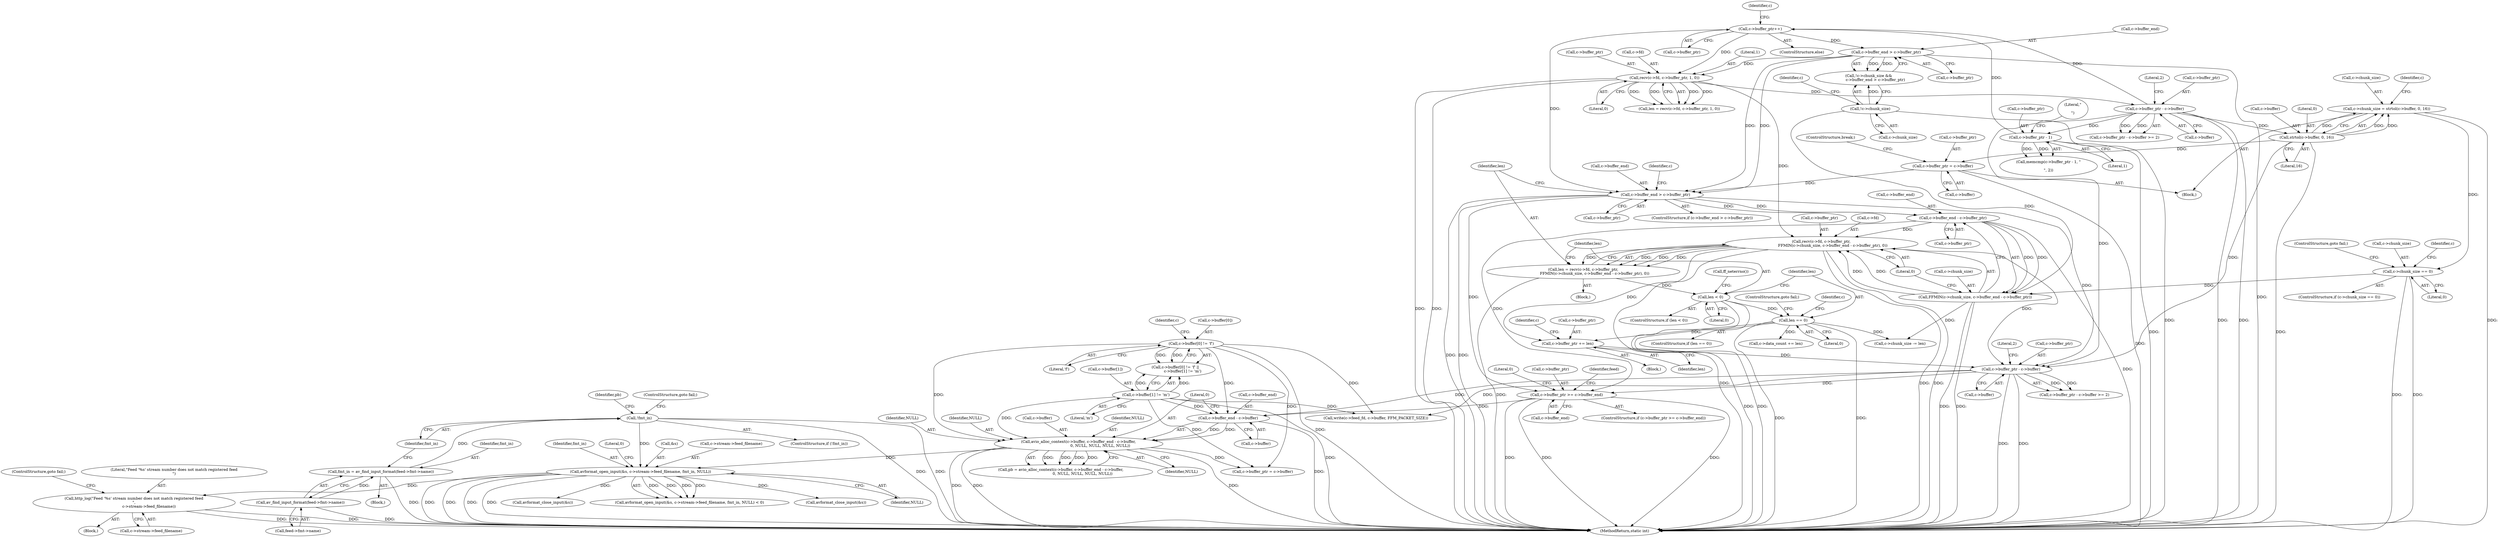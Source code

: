 digraph "0_FFmpeg_a5d25faa3f4b18dac737fdb35d0dd68eb0dc2156@pointer" {
"1000592" [label="(Call,http_log(\"Feed '%s' stream number does not match registered feed\n\",\n                         c->stream->feed_filename))"];
"1000561" [label="(Call,avformat_open_input(&s, c->stream->feed_filename, fmt_in, NULL))"];
"1000524" [label="(Call,!fmt_in)"];
"1000515" [label="(Call,fmt_in = av_find_input_format(feed->fmt->name))"];
"1000517" [label="(Call,av_find_input_format(feed->fmt->name))"];
"1000529" [label="(Call,avio_alloc_context(c->buffer, c->buffer_end - c->buffer,\n                                    0, NULL, NULL, NULL, NULL))"];
"1000335" [label="(Call,c->buffer[0] != 'f')"];
"1000342" [label="(Call,c->buffer[1] != 'm')"];
"1000533" [label="(Call,c->buffer_end - c->buffer)"];
"1000354" [label="(Call,c->buffer_ptr >= c->buffer_end)"];
"1000319" [label="(Call,c->buffer_ptr - c->buffer)"];
"1000298" [label="(Call,c->buffer_ptr += len)"];
"1000287" [label="(Call,len == 0)"];
"1000270" [label="(Call,len < 0)"];
"1000248" [label="(Call,len = recv(c->fd, c->buffer_ptr,\n                   FFMIN(c->chunk_size, c->buffer_end - c->buffer_ptr), 0))"];
"1000250" [label="(Call,recv(c->fd, c->buffer_ptr,\n                   FFMIN(c->chunk_size, c->buffer_end - c->buffer_ptr), 0))"];
"1000146" [label="(Call,recv(c->fd, c->buffer_ptr, 1, 0))"];
"1000235" [label="(Call,c->buffer_ptr++)"];
"1000184" [label="(Call,c->buffer_ptr - c->buffer)"];
"1000194" [label="(Call,c->buffer_ptr - 1)"];
"1000136" [label="(Call,c->buffer_end > c->buffer_ptr)"];
"1000261" [label="(Call,c->buffer_end - c->buffer_ptr)"];
"1000240" [label="(Call,c->buffer_end > c->buffer_ptr)"];
"1000219" [label="(Call,c->buffer_ptr = c->buffer)"];
"1000206" [label="(Call,strtol(c->buffer, 0, 16))"];
"1000257" [label="(Call,FFMIN(c->chunk_size, c->buffer_end - c->buffer_ptr))"];
"1000213" [label="(Call,c->chunk_size == 0)"];
"1000202" [label="(Call,c->chunk_size = strtol(c->buffer, 0, 16))"];
"1000132" [label="(Call,!c->chunk_size)"];
"1000147" [label="(Call,c->fd)"];
"1000203" [label="(Call,c->chunk_size)"];
"1000571" [label="(Literal,0)"];
"1000248" [label="(Call,len = recv(c->fd, c->buffer_ptr,\n                   FFMIN(c->chunk_size, c->buffer_end - c->buffer_ptr), 0))"];
"1000292" [label="(Block,)"];
"1000524" [label="(Call,!fmt_in)"];
"1000517" [label="(Call,av_find_input_format(feed->fmt->name))"];
"1000257" [label="(Call,FFMIN(c->chunk_size, c->buffer_end - c->buffer_ptr))"];
"1000298" [label="(Call,c->buffer_ptr += len)"];
"1000334" [label="(Call,c->buffer[0] != 'f' ||\n            c->buffer[1] != 'm')"];
"1000358" [label="(Call,c->buffer_end)"];
"1000262" [label="(Call,c->buffer_end)"];
"1000354" [label="(Call,c->buffer_ptr >= c->buffer_end)"];
"1000594" [label="(Call,c->stream->feed_filename)"];
"1000648" [label="(Call,c->buffer_ptr = c->buffer)"];
"1000213" [label="(Call,c->chunk_size == 0)"];
"1000194" [label="(Call,c->buffer_ptr - 1)"];
"1000131" [label="(Call,!c->chunk_size &&\n           c->buffer_end > c->buffer_ptr)"];
"1000215" [label="(Identifier,c)"];
"1000561" [label="(Call,avformat_open_input(&s, c->stream->feed_filename, fmt_in, NULL))"];
"1000129" [label="(Identifier,c)"];
"1000570" [label="(Identifier,NULL)"];
"1000599" [label="(ControlStructure,goto fail;)"];
"1000534" [label="(Call,c->buffer_end)"];
"1000195" [label="(Call,c->buffer_ptr)"];
"1000529" [label="(Call,avio_alloc_context(c->buffer, c->buffer_end - c->buffer,\n                                    0, NULL, NULL, NULL, NULL))"];
"1000271" [label="(Identifier,len)"];
"1000140" [label="(Call,c->buffer_ptr)"];
"1000269" [label="(ControlStructure,if (len < 0))"];
"1000268" [label="(Literal,0)"];
"1000295" [label="(Identifier,c)"];
"1000326" [label="(Literal,2)"];
"1000136" [label="(Call,c->buffer_end > c->buffer_ptr)"];
"1000183" [label="(Call,c->buffer_ptr - c->buffer >= 2)"];
"1000503" [label="(Block,)"];
"1000335" [label="(Call,c->buffer[0] != 'f')"];
"1000342" [label="(Call,c->buffer[1] != 'm')"];
"1000223" [label="(Call,c->buffer)"];
"1000206" [label="(Call,strtol(c->buffer, 0, 16))"];
"1000207" [label="(Call,c->buffer)"];
"1000586" [label="(Call,avformat_close_input(&s))"];
"1000138" [label="(Identifier,c)"];
"1000277" [label="(Call,ff_neterrno())"];
"1000235" [label="(Call,c->buffer_ptr++)"];
"1000287" [label="(Call,len == 0)"];
"1000305" [label="(Identifier,c)"];
"1000530" [label="(Call,c->buffer)"];
"1000244" [label="(Call,c->buffer_ptr)"];
"1000251" [label="(Call,c->fd)"];
"1000153" [label="(Literal,1)"];
"1000221" [label="(Identifier,c)"];
"1000144" [label="(Call,len = recv(c->fd, c->buffer_ptr, 1, 0))"];
"1000543" [label="(Identifier,NULL)"];
"1000150" [label="(Call,c->buffer_ptr)"];
"1000199" [label="(Literal,\"\r\n\")"];
"1000336" [label="(Call,c->buffer[0])"];
"1000537" [label="(Call,c->buffer)"];
"1000220" [label="(Call,c->buffer_ptr)"];
"1000217" [label="(Literal,0)"];
"1000249" [label="(Identifier,len)"];
"1000562" [label="(Call,&s)"];
"1000303" [label="(Call,c->data_count += len)"];
"1000289" [label="(Literal,0)"];
"1000320" [label="(Call,c->buffer_ptr)"];
"1000542" [label="(Identifier,NULL)"];
"1000299" [label="(Call,c->buffer_ptr)"];
"1000302" [label="(Identifier,len)"];
"1000154" [label="(Literal,0)"];
"1000226" [label="(ControlStructure,break;)"];
"1000290" [label="(ControlStructure,goto fail;)"];
"1000236" [label="(Call,c->buffer_ptr)"];
"1000286" [label="(ControlStructure,if (len == 0))"];
"1000341" [label="(Literal,'f')"];
"1000270" [label="(Call,len < 0)"];
"1000540" [label="(Literal,0)"];
"1000218" [label="(ControlStructure,goto fail;)"];
"1000191" [label="(Literal,2)"];
"1000239" [label="(ControlStructure,if (c->buffer_end > c->buffer_ptr))"];
"1000210" [label="(Literal,0)"];
"1000523" [label="(ControlStructure,if (!fmt_in))"];
"1000219" [label="(Call,c->buffer_ptr = c->buffer)"];
"1000202" [label="(Call,c->chunk_size = strtol(c->buffer, 0, 16))"];
"1000564" [label="(Call,c->stream->feed_filename)"];
"1000137" [label="(Call,c->buffer_end)"];
"1000250" [label="(Call,recv(c->fd, c->buffer_ptr,\n                   FFMIN(c->chunk_size, c->buffer_end - c->buffer_ptr), 0))"];
"1000198" [label="(Literal,1)"];
"1000560" [label="(Call,avformat_open_input(&s, c->stream->feed_filename, fmt_in, NULL) < 0)"];
"1000184" [label="(Call,c->buffer_ptr - c->buffer)"];
"1000656" [label="(Literal,0)"];
"1000146" [label="(Call,recv(c->fd, c->buffer_ptr, 1, 0))"];
"1000254" [label="(Call,c->buffer_ptr)"];
"1000569" [label="(Identifier,fmt_in)"];
"1000533" [label="(Call,c->buffer_end - c->buffer)"];
"1000234" [label="(ControlStructure,else)"];
"1000345" [label="(Identifier,c)"];
"1000394" [label="(Call,write(c->feed_fd, c->buffer, FFM_PACKET_SIZE))"];
"1000211" [label="(Literal,16)"];
"1000321" [label="(Identifier,c)"];
"1000544" [label="(Identifier,NULL)"];
"1000642" [label="(Call,avformat_close_input(&s))"];
"1000343" [label="(Call,c->buffer[1])"];
"1000526" [label="(ControlStructure,goto fail;)"];
"1000193" [label="(Call,memcmp(c->buffer_ptr - 1, \"\r\n\", 2))"];
"1000592" [label="(Call,http_log(\"Feed '%s' stream number does not match registered feed\n\",\n                         c->stream->feed_filename))"];
"1000515" [label="(Call,fmt_in = av_find_input_format(feed->fmt->name))"];
"1000348" [label="(Literal,'m')"];
"1000706" [label="(MethodReturn,static int)"];
"1000258" [label="(Call,c->chunk_size)"];
"1000355" [label="(Call,c->buffer_ptr)"];
"1000318" [label="(Call,c->buffer_ptr - c->buffer >= 2)"];
"1000585" [label="(Block,)"];
"1000319" [label="(Call,c->buffer_ptr - c->buffer)"];
"1000240" [label="(Call,c->buffer_end > c->buffer_ptr)"];
"1000528" [label="(Identifier,pb)"];
"1000133" [label="(Call,c->chunk_size)"];
"1000323" [label="(Call,c->buffer)"];
"1000527" [label="(Call,pb = avio_alloc_context(c->buffer, c->buffer_end - c->buffer,\n                                    0, NULL, NULL, NULL, NULL))"];
"1000185" [label="(Call,c->buffer_ptr)"];
"1000132" [label="(Call,!c->chunk_size)"];
"1000353" [label="(ControlStructure,if (c->buffer_ptr >= c->buffer_end))"];
"1000201" [label="(Block,)"];
"1000593" [label="(Literal,\"Feed '%s' stream number does not match registered feed\n\")"];
"1000265" [label="(Call,c->buffer_ptr)"];
"1000241" [label="(Call,c->buffer_end)"];
"1000541" [label="(Identifier,NULL)"];
"1000288" [label="(Identifier,len)"];
"1000293" [label="(Call,c->chunk_size -= len)"];
"1000212" [label="(ControlStructure,if (c->chunk_size == 0))"];
"1000364" [label="(Identifier,feed)"];
"1000525" [label="(Identifier,fmt_in)"];
"1000516" [label="(Identifier,fmt_in)"];
"1000518" [label="(Call,feed->fmt->name)"];
"1000261" [label="(Call,c->buffer_end - c->buffer_ptr)"];
"1000272" [label="(Literal,0)"];
"1000188" [label="(Call,c->buffer)"];
"1000247" [label="(Block,)"];
"1000214" [label="(Call,c->chunk_size)"];
"1000592" -> "1000585"  [label="AST: "];
"1000592" -> "1000594"  [label="CFG: "];
"1000593" -> "1000592"  [label="AST: "];
"1000594" -> "1000592"  [label="AST: "];
"1000599" -> "1000592"  [label="CFG: "];
"1000592" -> "1000706"  [label="DDG: "];
"1000592" -> "1000706"  [label="DDG: "];
"1000561" -> "1000592"  [label="DDG: "];
"1000561" -> "1000560"  [label="AST: "];
"1000561" -> "1000570"  [label="CFG: "];
"1000562" -> "1000561"  [label="AST: "];
"1000564" -> "1000561"  [label="AST: "];
"1000569" -> "1000561"  [label="AST: "];
"1000570" -> "1000561"  [label="AST: "];
"1000571" -> "1000561"  [label="CFG: "];
"1000561" -> "1000706"  [label="DDG: "];
"1000561" -> "1000706"  [label="DDG: "];
"1000561" -> "1000706"  [label="DDG: "];
"1000561" -> "1000706"  [label="DDG: "];
"1000561" -> "1000560"  [label="DDG: "];
"1000561" -> "1000560"  [label="DDG: "];
"1000561" -> "1000560"  [label="DDG: "];
"1000561" -> "1000560"  [label="DDG: "];
"1000524" -> "1000561"  [label="DDG: "];
"1000529" -> "1000561"  [label="DDG: "];
"1000561" -> "1000586"  [label="DDG: "];
"1000561" -> "1000642"  [label="DDG: "];
"1000524" -> "1000523"  [label="AST: "];
"1000524" -> "1000525"  [label="CFG: "];
"1000525" -> "1000524"  [label="AST: "];
"1000526" -> "1000524"  [label="CFG: "];
"1000528" -> "1000524"  [label="CFG: "];
"1000524" -> "1000706"  [label="DDG: "];
"1000524" -> "1000706"  [label="DDG: "];
"1000515" -> "1000524"  [label="DDG: "];
"1000515" -> "1000503"  [label="AST: "];
"1000515" -> "1000517"  [label="CFG: "];
"1000516" -> "1000515"  [label="AST: "];
"1000517" -> "1000515"  [label="AST: "];
"1000525" -> "1000515"  [label="CFG: "];
"1000515" -> "1000706"  [label="DDG: "];
"1000517" -> "1000515"  [label="DDG: "];
"1000517" -> "1000518"  [label="CFG: "];
"1000518" -> "1000517"  [label="AST: "];
"1000517" -> "1000706"  [label="DDG: "];
"1000529" -> "1000527"  [label="AST: "];
"1000529" -> "1000544"  [label="CFG: "];
"1000530" -> "1000529"  [label="AST: "];
"1000533" -> "1000529"  [label="AST: "];
"1000540" -> "1000529"  [label="AST: "];
"1000541" -> "1000529"  [label="AST: "];
"1000542" -> "1000529"  [label="AST: "];
"1000543" -> "1000529"  [label="AST: "];
"1000544" -> "1000529"  [label="AST: "];
"1000527" -> "1000529"  [label="CFG: "];
"1000529" -> "1000706"  [label="DDG: "];
"1000529" -> "1000706"  [label="DDG: "];
"1000529" -> "1000706"  [label="DDG: "];
"1000529" -> "1000527"  [label="DDG: "];
"1000529" -> "1000527"  [label="DDG: "];
"1000529" -> "1000527"  [label="DDG: "];
"1000529" -> "1000527"  [label="DDG: "];
"1000335" -> "1000529"  [label="DDG: "];
"1000342" -> "1000529"  [label="DDG: "];
"1000533" -> "1000529"  [label="DDG: "];
"1000533" -> "1000529"  [label="DDG: "];
"1000529" -> "1000648"  [label="DDG: "];
"1000335" -> "1000334"  [label="AST: "];
"1000335" -> "1000341"  [label="CFG: "];
"1000336" -> "1000335"  [label="AST: "];
"1000341" -> "1000335"  [label="AST: "];
"1000345" -> "1000335"  [label="CFG: "];
"1000334" -> "1000335"  [label="CFG: "];
"1000335" -> "1000706"  [label="DDG: "];
"1000335" -> "1000334"  [label="DDG: "];
"1000335" -> "1000334"  [label="DDG: "];
"1000335" -> "1000394"  [label="DDG: "];
"1000335" -> "1000533"  [label="DDG: "];
"1000335" -> "1000648"  [label="DDG: "];
"1000342" -> "1000334"  [label="AST: "];
"1000342" -> "1000348"  [label="CFG: "];
"1000343" -> "1000342"  [label="AST: "];
"1000348" -> "1000342"  [label="AST: "];
"1000334" -> "1000342"  [label="CFG: "];
"1000342" -> "1000706"  [label="DDG: "];
"1000342" -> "1000334"  [label="DDG: "];
"1000342" -> "1000334"  [label="DDG: "];
"1000342" -> "1000394"  [label="DDG: "];
"1000342" -> "1000533"  [label="DDG: "];
"1000342" -> "1000648"  [label="DDG: "];
"1000533" -> "1000537"  [label="CFG: "];
"1000534" -> "1000533"  [label="AST: "];
"1000537" -> "1000533"  [label="AST: "];
"1000540" -> "1000533"  [label="CFG: "];
"1000533" -> "1000706"  [label="DDG: "];
"1000354" -> "1000533"  [label="DDG: "];
"1000319" -> "1000533"  [label="DDG: "];
"1000354" -> "1000353"  [label="AST: "];
"1000354" -> "1000358"  [label="CFG: "];
"1000355" -> "1000354"  [label="AST: "];
"1000358" -> "1000354"  [label="AST: "];
"1000364" -> "1000354"  [label="CFG: "];
"1000656" -> "1000354"  [label="CFG: "];
"1000354" -> "1000706"  [label="DDG: "];
"1000354" -> "1000706"  [label="DDG: "];
"1000354" -> "1000706"  [label="DDG: "];
"1000319" -> "1000354"  [label="DDG: "];
"1000261" -> "1000354"  [label="DDG: "];
"1000240" -> "1000354"  [label="DDG: "];
"1000319" -> "1000318"  [label="AST: "];
"1000319" -> "1000323"  [label="CFG: "];
"1000320" -> "1000319"  [label="AST: "];
"1000323" -> "1000319"  [label="AST: "];
"1000326" -> "1000319"  [label="CFG: "];
"1000319" -> "1000706"  [label="DDG: "];
"1000319" -> "1000706"  [label="DDG: "];
"1000319" -> "1000318"  [label="DDG: "];
"1000319" -> "1000318"  [label="DDG: "];
"1000298" -> "1000319"  [label="DDG: "];
"1000250" -> "1000319"  [label="DDG: "];
"1000240" -> "1000319"  [label="DDG: "];
"1000184" -> "1000319"  [label="DDG: "];
"1000206" -> "1000319"  [label="DDG: "];
"1000319" -> "1000394"  [label="DDG: "];
"1000298" -> "1000292"  [label="AST: "];
"1000298" -> "1000302"  [label="CFG: "];
"1000299" -> "1000298"  [label="AST: "];
"1000302" -> "1000298"  [label="AST: "];
"1000305" -> "1000298"  [label="CFG: "];
"1000287" -> "1000298"  [label="DDG: "];
"1000250" -> "1000298"  [label="DDG: "];
"1000287" -> "1000286"  [label="AST: "];
"1000287" -> "1000289"  [label="CFG: "];
"1000288" -> "1000287"  [label="AST: "];
"1000289" -> "1000287"  [label="AST: "];
"1000290" -> "1000287"  [label="CFG: "];
"1000295" -> "1000287"  [label="CFG: "];
"1000287" -> "1000706"  [label="DDG: "];
"1000287" -> "1000706"  [label="DDG: "];
"1000270" -> "1000287"  [label="DDG: "];
"1000287" -> "1000293"  [label="DDG: "];
"1000287" -> "1000303"  [label="DDG: "];
"1000270" -> "1000269"  [label="AST: "];
"1000270" -> "1000272"  [label="CFG: "];
"1000271" -> "1000270"  [label="AST: "];
"1000272" -> "1000270"  [label="AST: "];
"1000277" -> "1000270"  [label="CFG: "];
"1000288" -> "1000270"  [label="CFG: "];
"1000270" -> "1000706"  [label="DDG: "];
"1000270" -> "1000706"  [label="DDG: "];
"1000248" -> "1000270"  [label="DDG: "];
"1000248" -> "1000247"  [label="AST: "];
"1000248" -> "1000250"  [label="CFG: "];
"1000249" -> "1000248"  [label="AST: "];
"1000250" -> "1000248"  [label="AST: "];
"1000271" -> "1000248"  [label="CFG: "];
"1000248" -> "1000706"  [label="DDG: "];
"1000250" -> "1000248"  [label="DDG: "];
"1000250" -> "1000248"  [label="DDG: "];
"1000250" -> "1000248"  [label="DDG: "];
"1000250" -> "1000248"  [label="DDG: "];
"1000250" -> "1000268"  [label="CFG: "];
"1000251" -> "1000250"  [label="AST: "];
"1000254" -> "1000250"  [label="AST: "];
"1000257" -> "1000250"  [label="AST: "];
"1000268" -> "1000250"  [label="AST: "];
"1000250" -> "1000706"  [label="DDG: "];
"1000250" -> "1000706"  [label="DDG: "];
"1000250" -> "1000706"  [label="DDG: "];
"1000146" -> "1000250"  [label="DDG: "];
"1000261" -> "1000250"  [label="DDG: "];
"1000257" -> "1000250"  [label="DDG: "];
"1000257" -> "1000250"  [label="DDG: "];
"1000146" -> "1000144"  [label="AST: "];
"1000146" -> "1000154"  [label="CFG: "];
"1000147" -> "1000146"  [label="AST: "];
"1000150" -> "1000146"  [label="AST: "];
"1000153" -> "1000146"  [label="AST: "];
"1000154" -> "1000146"  [label="AST: "];
"1000144" -> "1000146"  [label="CFG: "];
"1000146" -> "1000706"  [label="DDG: "];
"1000146" -> "1000706"  [label="DDG: "];
"1000146" -> "1000144"  [label="DDG: "];
"1000146" -> "1000144"  [label="DDG: "];
"1000146" -> "1000144"  [label="DDG: "];
"1000146" -> "1000144"  [label="DDG: "];
"1000235" -> "1000146"  [label="DDG: "];
"1000136" -> "1000146"  [label="DDG: "];
"1000146" -> "1000184"  [label="DDG: "];
"1000235" -> "1000234"  [label="AST: "];
"1000235" -> "1000236"  [label="CFG: "];
"1000236" -> "1000235"  [label="AST: "];
"1000129" -> "1000235"  [label="CFG: "];
"1000235" -> "1000136"  [label="DDG: "];
"1000184" -> "1000235"  [label="DDG: "];
"1000194" -> "1000235"  [label="DDG: "];
"1000235" -> "1000240"  [label="DDG: "];
"1000184" -> "1000183"  [label="AST: "];
"1000184" -> "1000188"  [label="CFG: "];
"1000185" -> "1000184"  [label="AST: "];
"1000188" -> "1000184"  [label="AST: "];
"1000191" -> "1000184"  [label="CFG: "];
"1000184" -> "1000706"  [label="DDG: "];
"1000184" -> "1000706"  [label="DDG: "];
"1000184" -> "1000183"  [label="DDG: "];
"1000184" -> "1000183"  [label="DDG: "];
"1000184" -> "1000194"  [label="DDG: "];
"1000184" -> "1000206"  [label="DDG: "];
"1000194" -> "1000193"  [label="AST: "];
"1000194" -> "1000198"  [label="CFG: "];
"1000195" -> "1000194"  [label="AST: "];
"1000198" -> "1000194"  [label="AST: "];
"1000199" -> "1000194"  [label="CFG: "];
"1000194" -> "1000706"  [label="DDG: "];
"1000194" -> "1000193"  [label="DDG: "];
"1000194" -> "1000193"  [label="DDG: "];
"1000136" -> "1000131"  [label="AST: "];
"1000136" -> "1000140"  [label="CFG: "];
"1000137" -> "1000136"  [label="AST: "];
"1000140" -> "1000136"  [label="AST: "];
"1000131" -> "1000136"  [label="CFG: "];
"1000136" -> "1000706"  [label="DDG: "];
"1000136" -> "1000131"  [label="DDG: "];
"1000136" -> "1000131"  [label="DDG: "];
"1000136" -> "1000240"  [label="DDG: "];
"1000136" -> "1000240"  [label="DDG: "];
"1000261" -> "1000257"  [label="AST: "];
"1000261" -> "1000265"  [label="CFG: "];
"1000262" -> "1000261"  [label="AST: "];
"1000265" -> "1000261"  [label="AST: "];
"1000257" -> "1000261"  [label="CFG: "];
"1000261" -> "1000706"  [label="DDG: "];
"1000261" -> "1000257"  [label="DDG: "];
"1000261" -> "1000257"  [label="DDG: "];
"1000240" -> "1000261"  [label="DDG: "];
"1000240" -> "1000261"  [label="DDG: "];
"1000240" -> "1000239"  [label="AST: "];
"1000240" -> "1000244"  [label="CFG: "];
"1000241" -> "1000240"  [label="AST: "];
"1000244" -> "1000240"  [label="AST: "];
"1000249" -> "1000240"  [label="CFG: "];
"1000321" -> "1000240"  [label="CFG: "];
"1000240" -> "1000706"  [label="DDG: "];
"1000240" -> "1000706"  [label="DDG: "];
"1000219" -> "1000240"  [label="DDG: "];
"1000219" -> "1000201"  [label="AST: "];
"1000219" -> "1000223"  [label="CFG: "];
"1000220" -> "1000219"  [label="AST: "];
"1000223" -> "1000219"  [label="AST: "];
"1000226" -> "1000219"  [label="CFG: "];
"1000219" -> "1000706"  [label="DDG: "];
"1000206" -> "1000219"  [label="DDG: "];
"1000206" -> "1000202"  [label="AST: "];
"1000206" -> "1000211"  [label="CFG: "];
"1000207" -> "1000206"  [label="AST: "];
"1000210" -> "1000206"  [label="AST: "];
"1000211" -> "1000206"  [label="AST: "];
"1000202" -> "1000206"  [label="CFG: "];
"1000206" -> "1000706"  [label="DDG: "];
"1000206" -> "1000202"  [label="DDG: "];
"1000206" -> "1000202"  [label="DDG: "];
"1000206" -> "1000202"  [label="DDG: "];
"1000258" -> "1000257"  [label="AST: "];
"1000268" -> "1000257"  [label="CFG: "];
"1000257" -> "1000706"  [label="DDG: "];
"1000257" -> "1000706"  [label="DDG: "];
"1000213" -> "1000257"  [label="DDG: "];
"1000132" -> "1000257"  [label="DDG: "];
"1000257" -> "1000293"  [label="DDG: "];
"1000213" -> "1000212"  [label="AST: "];
"1000213" -> "1000217"  [label="CFG: "];
"1000214" -> "1000213"  [label="AST: "];
"1000217" -> "1000213"  [label="AST: "];
"1000218" -> "1000213"  [label="CFG: "];
"1000221" -> "1000213"  [label="CFG: "];
"1000213" -> "1000706"  [label="DDG: "];
"1000213" -> "1000706"  [label="DDG: "];
"1000202" -> "1000213"  [label="DDG: "];
"1000202" -> "1000201"  [label="AST: "];
"1000203" -> "1000202"  [label="AST: "];
"1000215" -> "1000202"  [label="CFG: "];
"1000202" -> "1000706"  [label="DDG: "];
"1000132" -> "1000131"  [label="AST: "];
"1000132" -> "1000133"  [label="CFG: "];
"1000133" -> "1000132"  [label="AST: "];
"1000138" -> "1000132"  [label="CFG: "];
"1000131" -> "1000132"  [label="CFG: "];
"1000132" -> "1000706"  [label="DDG: "];
"1000132" -> "1000131"  [label="DDG: "];
}
